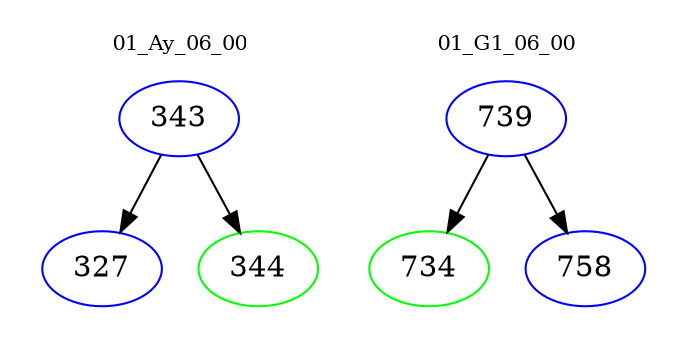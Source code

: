 digraph{
subgraph cluster_0 {
color = white
label = "01_Ay_06_00";
fontsize=10;
T0_343 [label="343", color="blue"]
T0_343 -> T0_327 [color="black"]
T0_327 [label="327", color="blue"]
T0_343 -> T0_344 [color="black"]
T0_344 [label="344", color="green"]
}
subgraph cluster_1 {
color = white
label = "01_G1_06_00";
fontsize=10;
T1_739 [label="739", color="blue"]
T1_739 -> T1_734 [color="black"]
T1_734 [label="734", color="green"]
T1_739 -> T1_758 [color="black"]
T1_758 [label="758", color="blue"]
}
}
